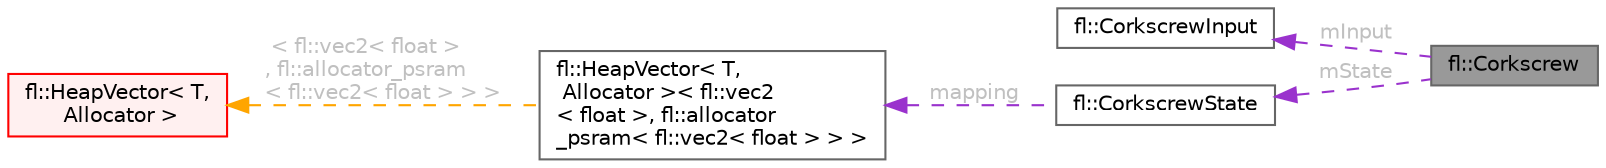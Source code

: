 digraph "fl::Corkscrew"
{
 // INTERACTIVE_SVG=YES
 // LATEX_PDF_SIZE
  bgcolor="transparent";
  edge [fontname=Helvetica,fontsize=10,labelfontname=Helvetica,labelfontsize=10];
  node [fontname=Helvetica,fontsize=10,shape=box,height=0.2,width=0.4];
  rankdir="LR";
  Node1 [id="Node000001",label="fl::Corkscrew",height=0.2,width=0.4,color="gray40", fillcolor="grey60", style="filled", fontcolor="black",tooltip=" "];
  Node2 -> Node1 [id="edge1_Node000001_Node000002",dir="back",color="darkorchid3",style="dashed",tooltip=" ",label=" mInput",fontcolor="grey" ];
  Node2 [id="Node000002",label="fl::CorkscrewInput",height=0.2,width=0.4,color="gray40", fillcolor="white", style="filled",URL="$d6/d7c/structfl_1_1_corkscrew_input.html",tooltip="Generates a mapping from corkscrew to cylindrical coordinates."];
  Node3 -> Node1 [id="edge2_Node000001_Node000003",dir="back",color="darkorchid3",style="dashed",tooltip=" ",label=" mState",fontcolor="grey" ];
  Node3 [id="Node000003",label="fl::CorkscrewState",height=0.2,width=0.4,color="gray40", fillcolor="white", style="filled",URL="$d4/d76/structfl_1_1_corkscrew_state.html",tooltip=" "];
  Node4 -> Node3 [id="edge3_Node000003_Node000004",dir="back",color="darkorchid3",style="dashed",tooltip=" ",label=" mapping",fontcolor="grey" ];
  Node4 [id="Node000004",label="fl::HeapVector\< T,\l Allocator \>\< fl::vec2\l\< float \>, fl::allocator\l_psram\< fl::vec2\< float \> \> \>",height=0.2,width=0.4,color="gray40", fillcolor="white", style="filled",URL="$db/ddd/classfl_1_1_heap_vector.html",tooltip=" "];
  Node5 -> Node4 [id="edge4_Node000004_Node000005",dir="back",color="orange",style="dashed",tooltip=" ",label=" \< fl::vec2\< float \>\l, fl::allocator_psram\l\< fl::vec2\< float \> \> \>",fontcolor="grey" ];
  Node5 [id="Node000005",label="fl::HeapVector\< T,\l Allocator \>",height=0.2,width=0.4,color="red", fillcolor="#FFF0F0", style="filled",URL="$db/ddd/classfl_1_1_heap_vector.html",tooltip=" "];
}
